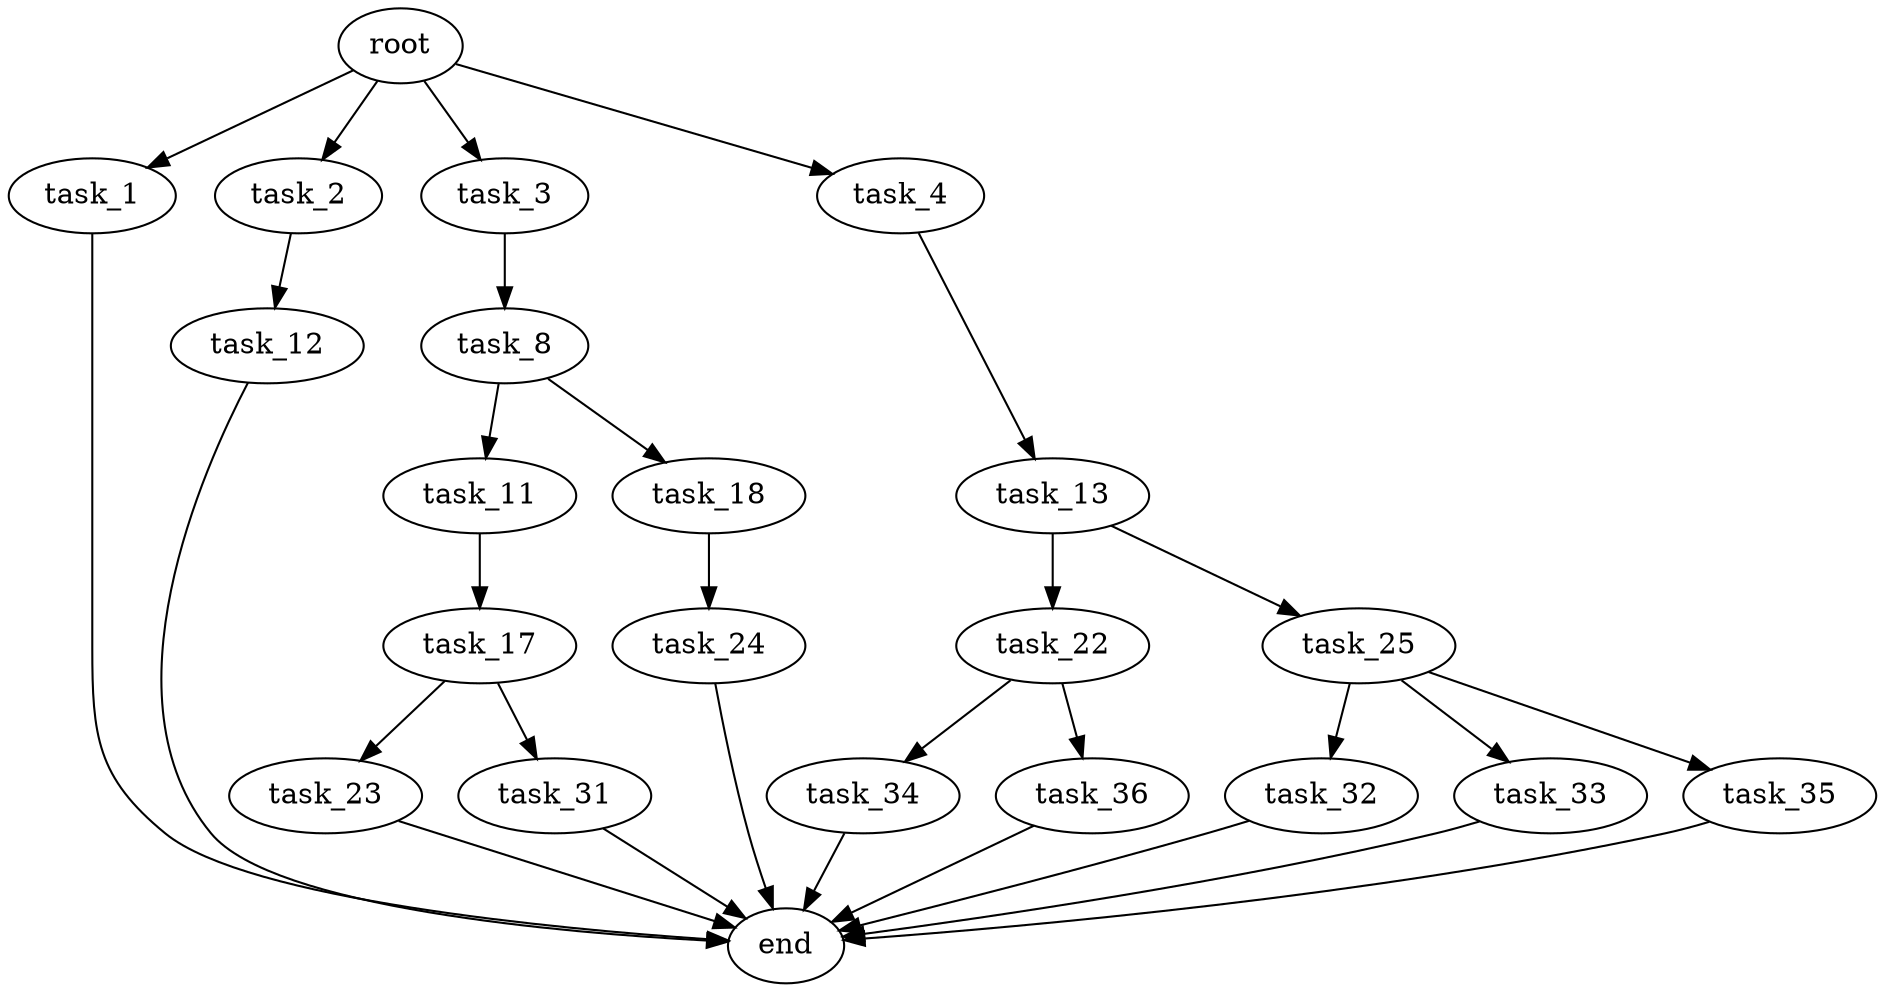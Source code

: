 digraph G {
  root [size="0.000000"];
  task_1 [size="26596168633.000000"];
  task_2 [size="1348015063.000000"];
  task_3 [size="231928233984.000000"];
  task_4 [size="312965168952.000000"];
  task_8 [size="472094751524.000000"];
  task_11 [size="782757789696.000000"];
  task_12 [size="359586697192.000000"];
  task_13 [size="231928233984.000000"];
  task_17 [size="8589934592.000000"];
  task_18 [size="782757789696.000000"];
  task_22 [size="6837717081.000000"];
  task_23 [size="10311666372.000000"];
  task_24 [size="25567530223.000000"];
  task_25 [size="549755813888.000000"];
  task_31 [size="68719476736.000000"];
  task_32 [size="12668292448.000000"];
  task_33 [size="955073131716.000000"];
  task_34 [size="68719476736.000000"];
  task_35 [size="556511197923.000000"];
  task_36 [size="858325753426.000000"];
  end [size="0.000000"];

  root -> task_1 [size="1.000000"];
  root -> task_2 [size="1.000000"];
  root -> task_3 [size="1.000000"];
  root -> task_4 [size="1.000000"];
  task_1 -> end [size="1.000000"];
  task_2 -> task_12 [size="33554432.000000"];
  task_3 -> task_8 [size="301989888.000000"];
  task_4 -> task_13 [size="301989888.000000"];
  task_8 -> task_11 [size="301989888.000000"];
  task_8 -> task_18 [size="301989888.000000"];
  task_11 -> task_17 [size="679477248.000000"];
  task_12 -> end [size="1.000000"];
  task_13 -> task_22 [size="301989888.000000"];
  task_13 -> task_25 [size="301989888.000000"];
  task_17 -> task_23 [size="33554432.000000"];
  task_17 -> task_31 [size="33554432.000000"];
  task_18 -> task_24 [size="679477248.000000"];
  task_22 -> task_34 [size="134217728.000000"];
  task_22 -> task_36 [size="134217728.000000"];
  task_23 -> end [size="1.000000"];
  task_24 -> end [size="1.000000"];
  task_25 -> task_32 [size="536870912.000000"];
  task_25 -> task_33 [size="536870912.000000"];
  task_25 -> task_35 [size="536870912.000000"];
  task_31 -> end [size="1.000000"];
  task_32 -> end [size="1.000000"];
  task_33 -> end [size="1.000000"];
  task_34 -> end [size="1.000000"];
  task_35 -> end [size="1.000000"];
  task_36 -> end [size="1.000000"];
}
